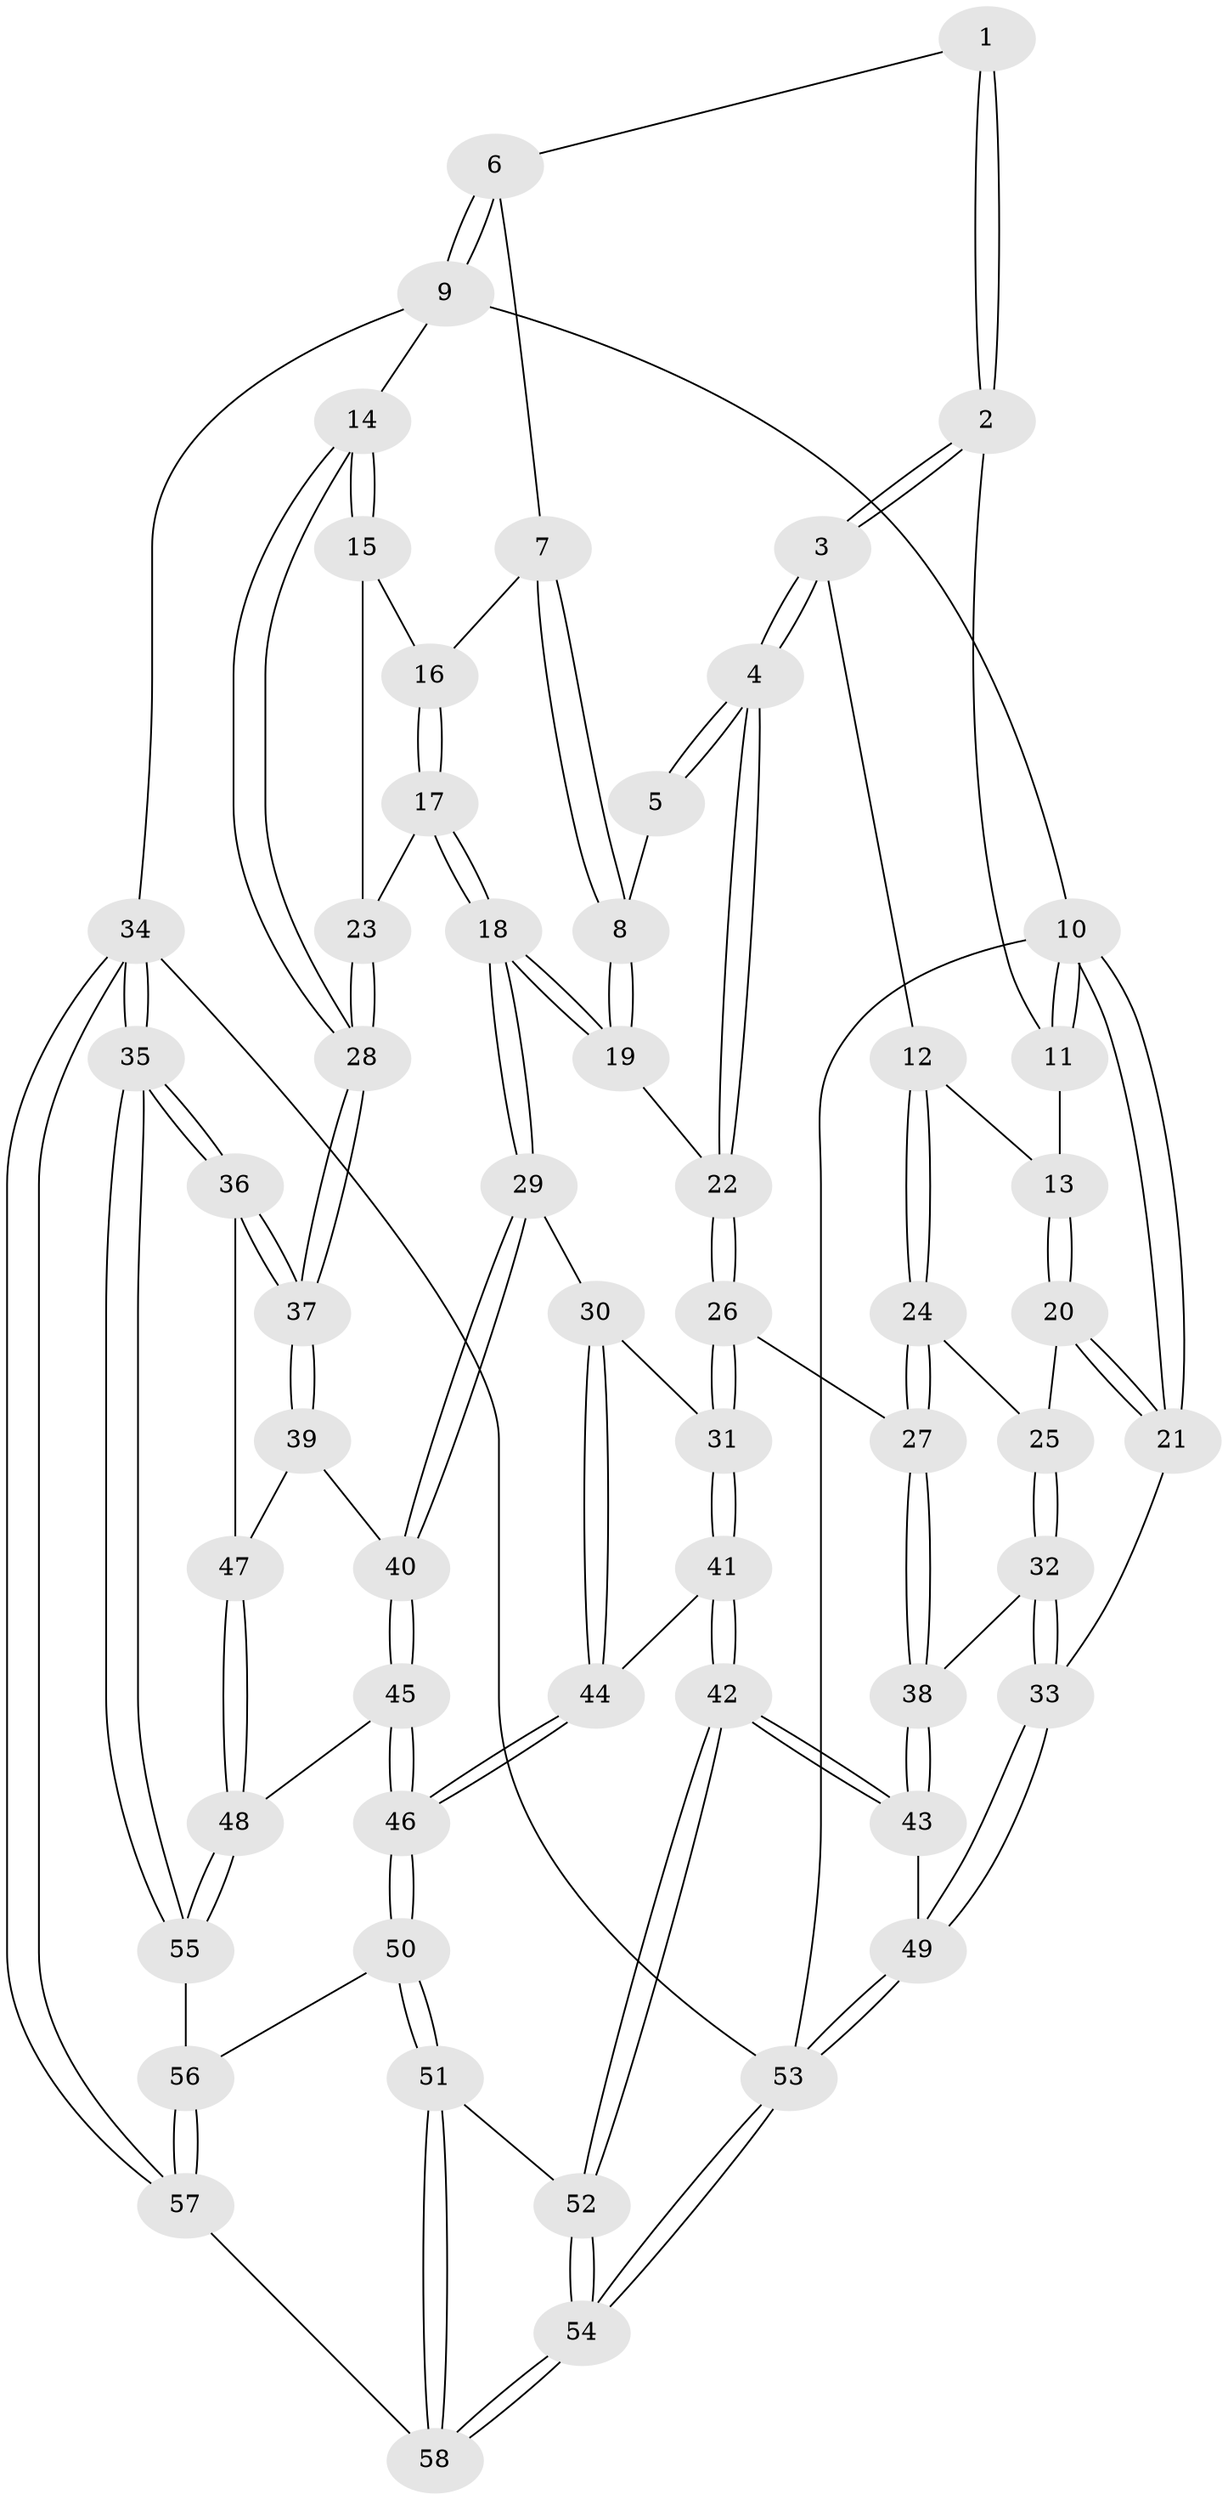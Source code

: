 // coarse degree distribution, {3: 0.14285714285714285, 4: 0.42857142857142855, 6: 0.11428571428571428, 5: 0.3142857142857143}
// Generated by graph-tools (version 1.1) at 2025/24/03/03/25 07:24:39]
// undirected, 58 vertices, 142 edges
graph export_dot {
graph [start="1"]
  node [color=gray90,style=filled];
  1 [pos="+0.6291741592675762+0"];
  2 [pos="+0.26393371343892974+0"];
  3 [pos="+0.31527076945288646+0.056167032368390615"];
  4 [pos="+0.52194359732348+0.18804927014106915"];
  5 [pos="+0.6128748372772193+0"];
  6 [pos="+0.8622707440472152+0"];
  7 [pos="+0.7770557951205384+0.07237323016573065"];
  8 [pos="+0.7103011746740907+0.1290540765411621"];
  9 [pos="+1+0"];
  10 [pos="+0+0"];
  11 [pos="+0.010977060005600019+0"];
  12 [pos="+0.2652462009182105+0.11916640598728362"];
  13 [pos="+0.09749470813003402+0.13897564457833497"];
  14 [pos="+1+0"];
  15 [pos="+0.9568446370815794+0.12463702785907498"];
  16 [pos="+0.8547636006423082+0.12350041521336555"];
  17 [pos="+0.7361145140022378+0.34447875078645107"];
  18 [pos="+0.7246102345832922+0.35050703814513723"];
  19 [pos="+0.6412862931540625+0.24529217139611945"];
  20 [pos="+0+0.23629132120063087"];
  21 [pos="+0+0.23430329406454453"];
  22 [pos="+0.5289160578046027+0.1993833807313341"];
  23 [pos="+0.8794539762285019+0.2951831876579192"];
  24 [pos="+0.22609963554899115+0.34363818249084305"];
  25 [pos="+0.14987498106286323+0.33058013775137807"];
  26 [pos="+0.3582556765404307+0.3933760066427091"];
  27 [pos="+0.2676318062811058+0.3922366064840562"];
  28 [pos="+1+0.38642960360083756"];
  29 [pos="+0.7243793940419976+0.35693457493434927"];
  30 [pos="+0.5411396008904588+0.48107675899907326"];
  31 [pos="+0.4113301503614232+0.4473403110803358"];
  32 [pos="+0.040142179849559936+0.4626146253793977"];
  33 [pos="+0+0.5717176849526124"];
  34 [pos="+1+1"];
  35 [pos="+1+0.8331966565894273"];
  36 [pos="+1+0.5641735287960722"];
  37 [pos="+1+0.5217787965253049"];
  38 [pos="+0.2259996138322229+0.4943074809417365"];
  39 [pos="+0.8297015932975433+0.4592052430138214"];
  40 [pos="+0.740281669423362+0.3908979046901482"];
  41 [pos="+0.4011401876823808+0.6720576672477115"];
  42 [pos="+0.26799809264761043+0.7436267429389165"];
  43 [pos="+0.1973520680016528+0.6357612310870361"];
  44 [pos="+0.551629881965949+0.6680949507017483"];
  45 [pos="+0.6784493508964038+0.7350205880404408"];
  46 [pos="+0.6704586649611461+0.7400414383886784"];
  47 [pos="+0.8679061672699518+0.6293155202771394"];
  48 [pos="+0.7900815604239755+0.724496670334708"];
  49 [pos="+0+0.5778663060223503"];
  50 [pos="+0.6524543085933621+0.817782568305259"];
  51 [pos="+0.5988536640783274+0.9432947262632722"];
  52 [pos="+0.25929335490938066+0.8139121485919031"];
  53 [pos="+0+1"];
  54 [pos="+0+1"];
  55 [pos="+0.9411316191105948+0.8145490628348754"];
  56 [pos="+0.8611110288034189+0.9219891867268435"];
  57 [pos="+0.8220304291833456+1"];
  58 [pos="+0.6240294725137785+1"];
  1 -- 2;
  1 -- 2;
  1 -- 6;
  2 -- 3;
  2 -- 3;
  2 -- 11;
  3 -- 4;
  3 -- 4;
  3 -- 12;
  4 -- 5;
  4 -- 5;
  4 -- 22;
  4 -- 22;
  5 -- 8;
  6 -- 7;
  6 -- 9;
  6 -- 9;
  7 -- 8;
  7 -- 8;
  7 -- 16;
  8 -- 19;
  8 -- 19;
  9 -- 10;
  9 -- 14;
  9 -- 34;
  10 -- 11;
  10 -- 11;
  10 -- 21;
  10 -- 21;
  10 -- 53;
  11 -- 13;
  12 -- 13;
  12 -- 24;
  12 -- 24;
  13 -- 20;
  13 -- 20;
  14 -- 15;
  14 -- 15;
  14 -- 28;
  14 -- 28;
  15 -- 16;
  15 -- 23;
  16 -- 17;
  16 -- 17;
  17 -- 18;
  17 -- 18;
  17 -- 23;
  18 -- 19;
  18 -- 19;
  18 -- 29;
  18 -- 29;
  19 -- 22;
  20 -- 21;
  20 -- 21;
  20 -- 25;
  21 -- 33;
  22 -- 26;
  22 -- 26;
  23 -- 28;
  23 -- 28;
  24 -- 25;
  24 -- 27;
  24 -- 27;
  25 -- 32;
  25 -- 32;
  26 -- 27;
  26 -- 31;
  26 -- 31;
  27 -- 38;
  27 -- 38;
  28 -- 37;
  28 -- 37;
  29 -- 30;
  29 -- 40;
  29 -- 40;
  30 -- 31;
  30 -- 44;
  30 -- 44;
  31 -- 41;
  31 -- 41;
  32 -- 33;
  32 -- 33;
  32 -- 38;
  33 -- 49;
  33 -- 49;
  34 -- 35;
  34 -- 35;
  34 -- 57;
  34 -- 57;
  34 -- 53;
  35 -- 36;
  35 -- 36;
  35 -- 55;
  35 -- 55;
  36 -- 37;
  36 -- 37;
  36 -- 47;
  37 -- 39;
  37 -- 39;
  38 -- 43;
  38 -- 43;
  39 -- 40;
  39 -- 47;
  40 -- 45;
  40 -- 45;
  41 -- 42;
  41 -- 42;
  41 -- 44;
  42 -- 43;
  42 -- 43;
  42 -- 52;
  42 -- 52;
  43 -- 49;
  44 -- 46;
  44 -- 46;
  45 -- 46;
  45 -- 46;
  45 -- 48;
  46 -- 50;
  46 -- 50;
  47 -- 48;
  47 -- 48;
  48 -- 55;
  48 -- 55;
  49 -- 53;
  49 -- 53;
  50 -- 51;
  50 -- 51;
  50 -- 56;
  51 -- 52;
  51 -- 58;
  51 -- 58;
  52 -- 54;
  52 -- 54;
  53 -- 54;
  53 -- 54;
  54 -- 58;
  54 -- 58;
  55 -- 56;
  56 -- 57;
  56 -- 57;
  57 -- 58;
}

